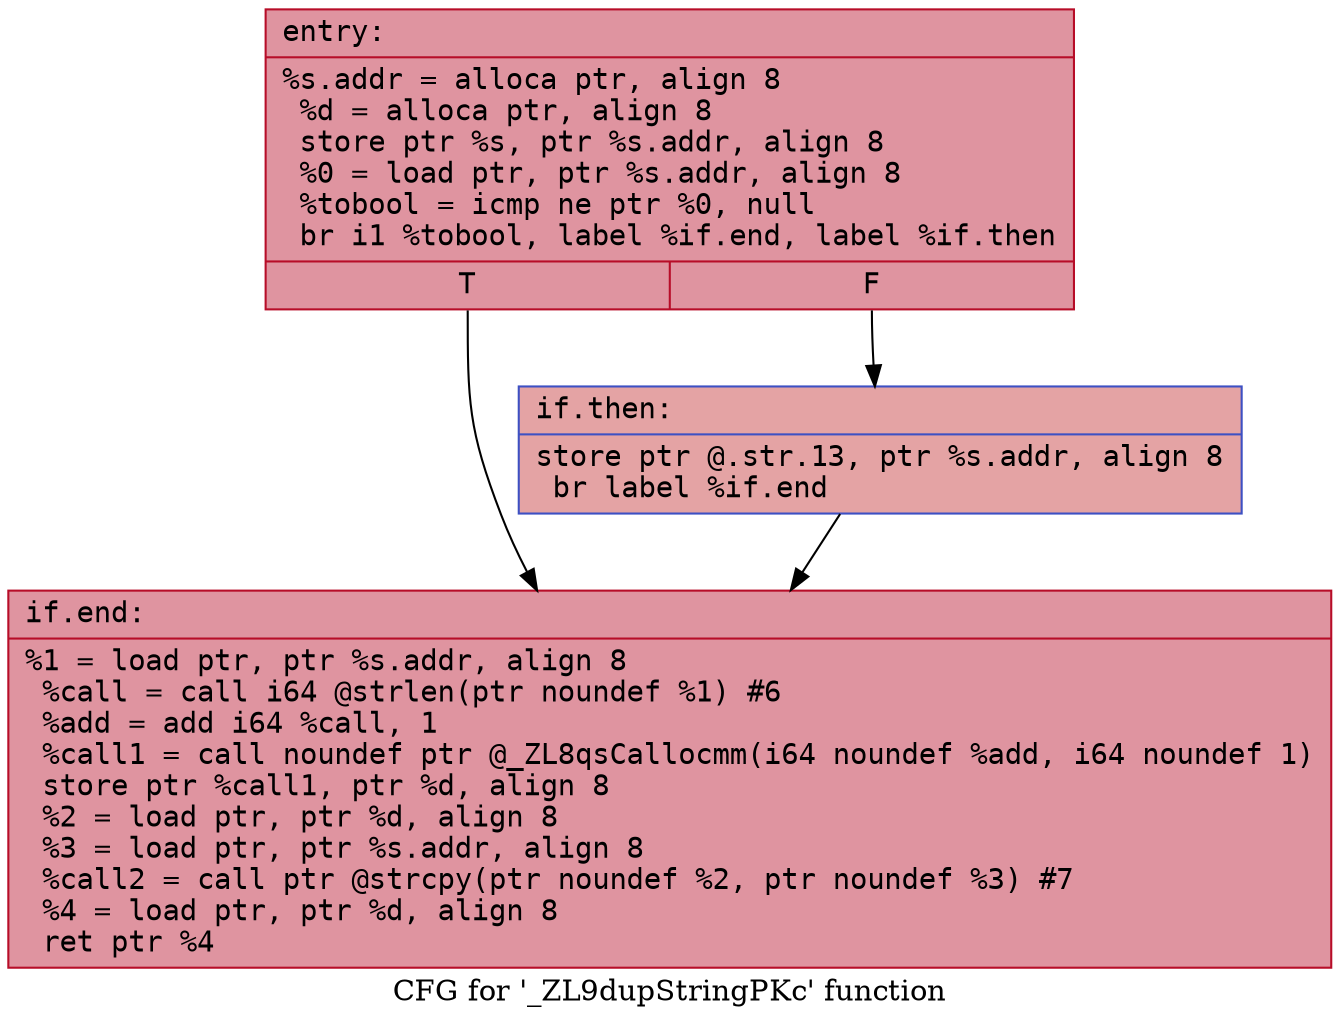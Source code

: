 digraph "CFG for '_ZL9dupStringPKc' function" {
	label="CFG for '_ZL9dupStringPKc' function";

	Node0x5592ffb9bc70 [shape=record,color="#b70d28ff", style=filled, fillcolor="#b70d2870" fontname="Courier",label="{entry:\l|  %s.addr = alloca ptr, align 8\l  %d = alloca ptr, align 8\l  store ptr %s, ptr %s.addr, align 8\l  %0 = load ptr, ptr %s.addr, align 8\l  %tobool = icmp ne ptr %0, null\l  br i1 %tobool, label %if.end, label %if.then\l|{<s0>T|<s1>F}}"];
	Node0x5592ffb9bc70:s0 -> Node0x5592ffb9bf30[tooltip="entry -> if.end\nProbability 62.50%" ];
	Node0x5592ffb9bc70:s1 -> Node0x5592ffb9bfa0[tooltip="entry -> if.then\nProbability 37.50%" ];
	Node0x5592ffb9bfa0 [shape=record,color="#3d50c3ff", style=filled, fillcolor="#c32e3170" fontname="Courier",label="{if.then:\l|  store ptr @.str.13, ptr %s.addr, align 8\l  br label %if.end\l}"];
	Node0x5592ffb9bfa0 -> Node0x5592ffb9bf30[tooltip="if.then -> if.end\nProbability 100.00%" ];
	Node0x5592ffb9bf30 [shape=record,color="#b70d28ff", style=filled, fillcolor="#b70d2870" fontname="Courier",label="{if.end:\l|  %1 = load ptr, ptr %s.addr, align 8\l  %call = call i64 @strlen(ptr noundef %1) #6\l  %add = add i64 %call, 1\l  %call1 = call noundef ptr @_ZL8qsCallocmm(i64 noundef %add, i64 noundef 1)\l  store ptr %call1, ptr %d, align 8\l  %2 = load ptr, ptr %d, align 8\l  %3 = load ptr, ptr %s.addr, align 8\l  %call2 = call ptr @strcpy(ptr noundef %2, ptr noundef %3) #7\l  %4 = load ptr, ptr %d, align 8\l  ret ptr %4\l}"];
}

